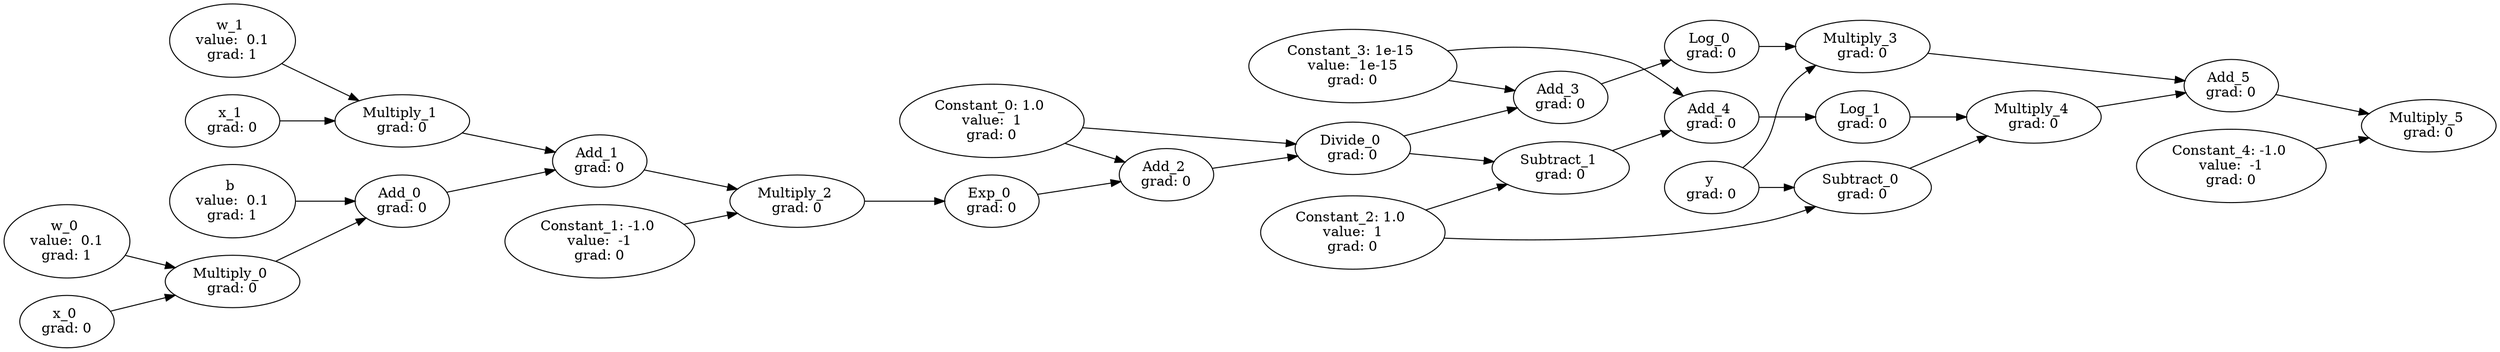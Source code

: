 digraph scalarflow {
rankdir="LR"
b [label="b \nvalue:  0.1\ngrad: 1"]
w_0 [label="w_0 \nvalue:  0.1\ngrad: 1"]
x_0 [label="x_0 \ngrad: 0"]
Multiply_0 [label="Multiply_0 \ngrad: 0"]
w_1 [label="w_1 \nvalue:  0.1\ngrad: 1"]
x_1 [label="x_1 \ngrad: 0"]
Multiply_1 [label="Multiply_1 \ngrad: 0"]
Add_0 [label="Add_0 \ngrad: 0"]
Add_1 [label="Add_1 \ngrad: 0"]
Constant_0 [label="Constant_0: 1.0 \nvalue:  1\ngrad: 0"]
Constant_1 [label="Constant_1: -1.0 \nvalue:  -1\ngrad: 0"]
Multiply_2 [label="Multiply_2 \ngrad: 0"]
Exp_0 [label="Exp_0 \ngrad: 0"]
Add_2 [label="Add_2 \ngrad: 0"]
Divide_0 [label="Divide_0 \ngrad: 0"]
y [label="y \ngrad: 0"]
Constant_2 [label="Constant_2: 1.0 \nvalue:  1\ngrad: 0"]
Constant_3 [label="Constant_3: 1e-15 \nvalue:  1e-15\ngrad: 0"]
Add_3 [label="Add_3 \ngrad: 0"]
Log_0 [label="Log_0 \ngrad: 0"]
Multiply_3 [label="Multiply_3 \ngrad: 0"]
Subtract_0 [label="Subtract_0 \ngrad: 0"]
Subtract_1 [label="Subtract_1 \ngrad: 0"]
Add_4 [label="Add_4 \ngrad: 0"]
Log_1 [label="Log_1 \ngrad: 0"]
Multiply_4 [label="Multiply_4 \ngrad: 0"]
Add_5 [label="Add_5 \ngrad: 0"]
Constant_4 [label="Constant_4: -1.0 \nvalue:  -1\ngrad: 0"]
Multiply_5 [label="Multiply_5 \ngrad: 0"]
   b -> Add_0
   w_0 -> Multiply_0
   x_0 -> Multiply_0
   Multiply_0 -> Add_0
   w_1 -> Multiply_1
   x_1 -> Multiply_1
   Multiply_1 -> Add_1
   Add_0 -> Add_1
   Add_1 -> Multiply_2
   Constant_0 -> Add_2
   Constant_0 -> Divide_0
   Constant_1 -> Multiply_2
   Multiply_2 -> Exp_0
   Exp_0 -> Add_2
   Add_2 -> Divide_0
   Divide_0 -> Add_3
   Divide_0 -> Subtract_1
   y -> Multiply_3
   y -> Subtract_0
   Constant_2 -> Subtract_0
   Constant_2 -> Subtract_1
   Constant_3 -> Add_3
   Constant_3 -> Add_4
   Add_3 -> Log_0
   Log_0 -> Multiply_3
   Multiply_3 -> Add_5
   Subtract_0 -> Multiply_4
   Subtract_1 -> Add_4
   Add_4 -> Log_1
   Log_1 -> Multiply_4
   Multiply_4 -> Add_5
   Add_5 -> Multiply_5
   Constant_4 -> Multiply_5
}
